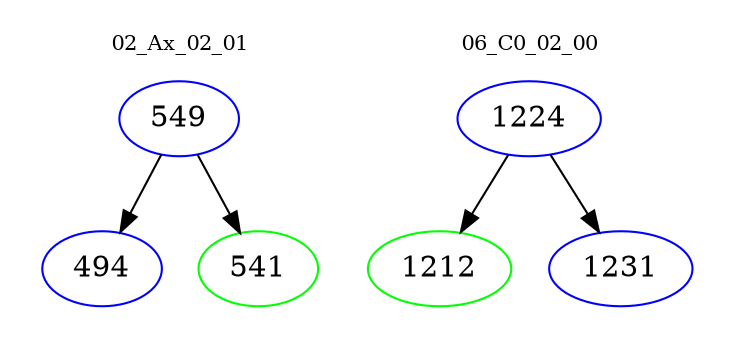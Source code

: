 digraph{
subgraph cluster_0 {
color = white
label = "02_Ax_02_01";
fontsize=10;
T0_549 [label="549", color="blue"]
T0_549 -> T0_494 [color="black"]
T0_494 [label="494", color="blue"]
T0_549 -> T0_541 [color="black"]
T0_541 [label="541", color="green"]
}
subgraph cluster_1 {
color = white
label = "06_C0_02_00";
fontsize=10;
T1_1224 [label="1224", color="blue"]
T1_1224 -> T1_1212 [color="black"]
T1_1212 [label="1212", color="green"]
T1_1224 -> T1_1231 [color="black"]
T1_1231 [label="1231", color="blue"]
}
}
